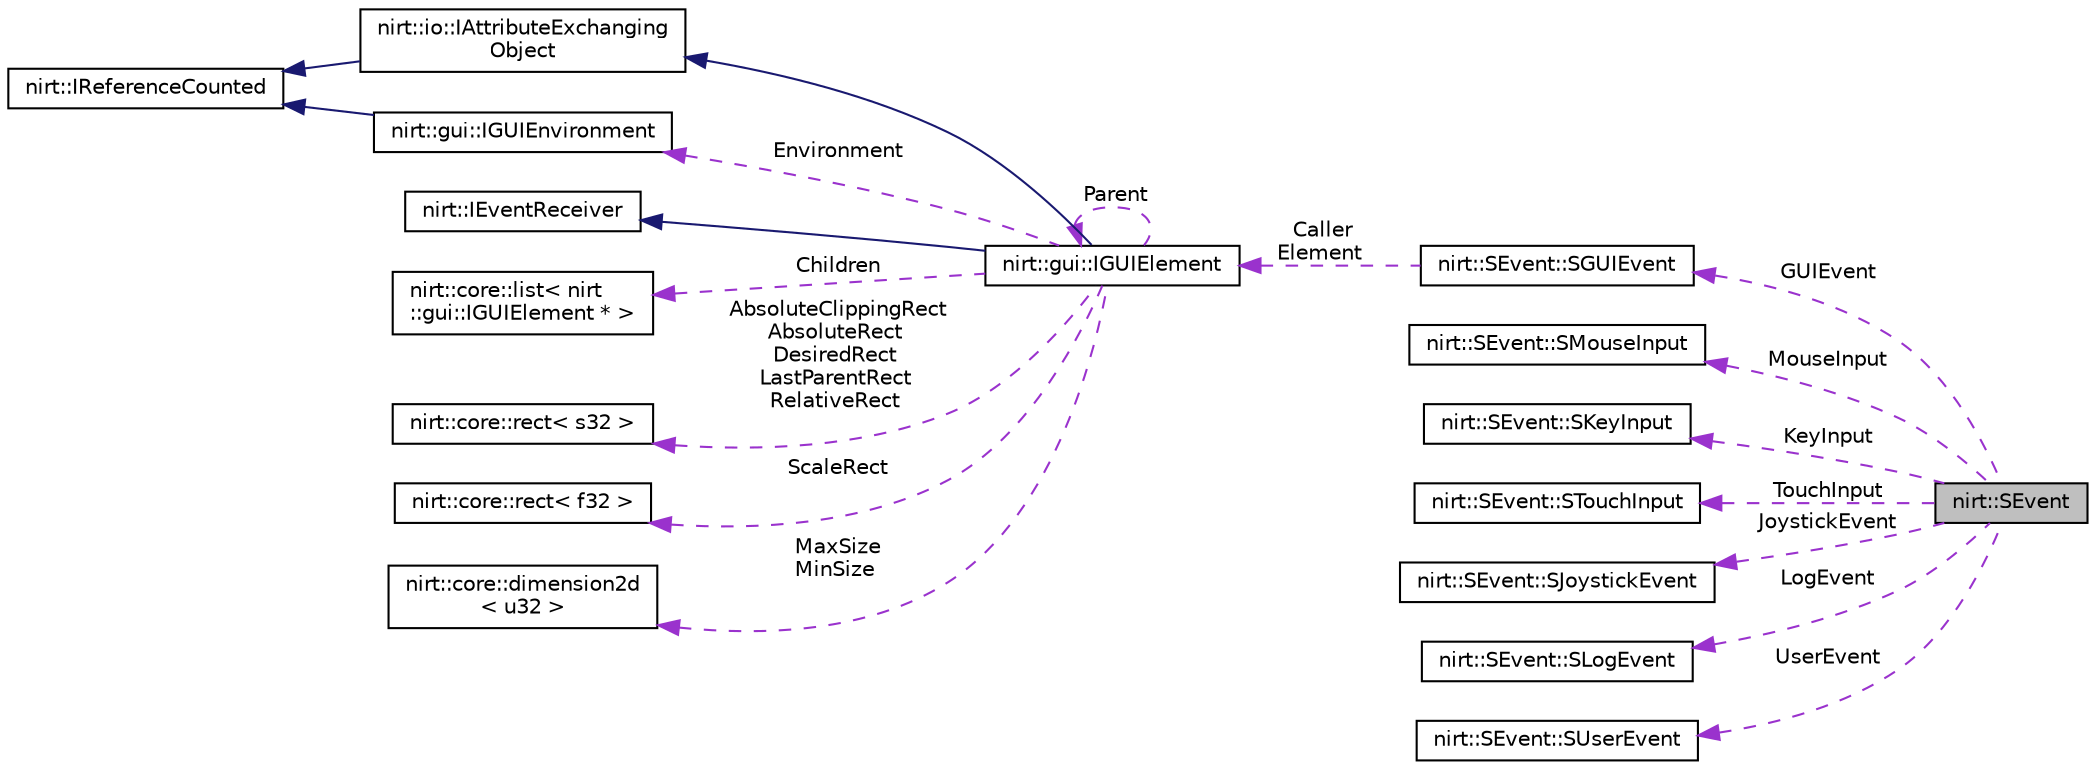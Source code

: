 digraph "nirt::SEvent"
{
 // LATEX_PDF_SIZE
  edge [fontname="Helvetica",fontsize="10",labelfontname="Helvetica",labelfontsize="10"];
  node [fontname="Helvetica",fontsize="10",shape=record];
  rankdir="LR";
  Node1 [label="nirt::SEvent",height=0.2,width=0.4,color="black", fillcolor="grey75", style="filled", fontcolor="black",tooltip="SEvents hold information about an event. See nirt::IEventReceiver for details on event handling."];
  Node2 -> Node1 [dir="back",color="darkorchid3",fontsize="10",style="dashed",label=" GUIEvent" ,fontname="Helvetica"];
  Node2 [label="nirt::SEvent::SGUIEvent",height=0.2,width=0.4,color="black", fillcolor="white", style="filled",URL="$structnirt_1_1SEvent_1_1SGUIEvent.html",tooltip="Any kind of GUI event."];
  Node3 -> Node2 [dir="back",color="darkorchid3",fontsize="10",style="dashed",label=" Caller\nElement" ,fontname="Helvetica"];
  Node3 [label="nirt::gui::IGUIElement",height=0.2,width=0.4,color="black", fillcolor="white", style="filled",URL="$classnirt_1_1gui_1_1IGUIElement.html",tooltip="Base class of all GUI elements."];
  Node4 -> Node3 [dir="back",color="midnightblue",fontsize="10",style="solid",fontname="Helvetica"];
  Node4 [label="nirt::io::IAttributeExchanging\lObject",height=0.2,width=0.4,color="black", fillcolor="white", style="filled",URL="$classnirt_1_1io_1_1IAttributeExchangingObject.html",tooltip="An object which is able to serialize and deserialize its attributes into an attributes object."];
  Node5 -> Node4 [dir="back",color="midnightblue",fontsize="10",style="solid",fontname="Helvetica"];
  Node5 [label="nirt::IReferenceCounted",height=0.2,width=0.4,color="black", fillcolor="white", style="filled",URL="$classnirt_1_1IReferenceCounted.html",tooltip="Base class of most objects of the Nirtcpp Engine."];
  Node6 -> Node3 [dir="back",color="midnightblue",fontsize="10",style="solid",fontname="Helvetica"];
  Node6 [label="nirt::IEventReceiver",height=0.2,width=0.4,color="black", fillcolor="white", style="filled",URL="$classnirt_1_1IEventReceiver.html",tooltip="Interface of an object which can receive events."];
  Node7 -> Node3 [dir="back",color="darkorchid3",fontsize="10",style="dashed",label=" Children" ,fontname="Helvetica"];
  Node7 [label="nirt::core::list\< nirt\l::gui::IGUIElement * \>",height=0.2,width=0.4,color="black", fillcolor="white", style="filled",URL="$classnirt_1_1core_1_1list.html",tooltip=" "];
  Node3 -> Node3 [dir="back",color="darkorchid3",fontsize="10",style="dashed",label=" Parent" ,fontname="Helvetica"];
  Node8 -> Node3 [dir="back",color="darkorchid3",fontsize="10",style="dashed",label=" AbsoluteClippingRect\nAbsoluteRect\nDesiredRect\nLastParentRect\nRelativeRect" ,fontname="Helvetica"];
  Node8 [label="nirt::core::rect\< s32 \>",height=0.2,width=0.4,color="black", fillcolor="white", style="filled",URL="$classnirt_1_1core_1_1rect.html",tooltip=" "];
  Node9 -> Node3 [dir="back",color="darkorchid3",fontsize="10",style="dashed",label=" ScaleRect" ,fontname="Helvetica"];
  Node9 [label="nirt::core::rect\< f32 \>",height=0.2,width=0.4,color="black", fillcolor="white", style="filled",URL="$classnirt_1_1core_1_1rect.html",tooltip=" "];
  Node10 -> Node3 [dir="back",color="darkorchid3",fontsize="10",style="dashed",label=" MaxSize\nMinSize" ,fontname="Helvetica"];
  Node10 [label="nirt::core::dimension2d\l\< u32 \>",height=0.2,width=0.4,color="black", fillcolor="white", style="filled",URL="$classnirt_1_1core_1_1dimension2d.html",tooltip=" "];
  Node11 -> Node3 [dir="back",color="darkorchid3",fontsize="10",style="dashed",label=" Environment" ,fontname="Helvetica"];
  Node11 [label="nirt::gui::IGUIEnvironment",height=0.2,width=0.4,color="black", fillcolor="white", style="filled",URL="$classnirt_1_1gui_1_1IGUIEnvironment.html",tooltip="GUI Environment. Used as factory and manager of all other GUI elements."];
  Node5 -> Node11 [dir="back",color="midnightblue",fontsize="10",style="solid",fontname="Helvetica"];
  Node12 -> Node1 [dir="back",color="darkorchid3",fontsize="10",style="dashed",label=" MouseInput" ,fontname="Helvetica"];
  Node12 [label="nirt::SEvent::SMouseInput",height=0.2,width=0.4,color="black", fillcolor="white", style="filled",URL="$structnirt_1_1SEvent_1_1SMouseInput.html",tooltip="Any kind of mouse event."];
  Node13 -> Node1 [dir="back",color="darkorchid3",fontsize="10",style="dashed",label=" KeyInput" ,fontname="Helvetica"];
  Node13 [label="nirt::SEvent::SKeyInput",height=0.2,width=0.4,color="black", fillcolor="white", style="filled",URL="$structnirt_1_1SEvent_1_1SKeyInput.html",tooltip="Any kind of keyboard event."];
  Node14 -> Node1 [dir="back",color="darkorchid3",fontsize="10",style="dashed",label=" TouchInput" ,fontname="Helvetica"];
  Node14 [label="nirt::SEvent::STouchInput",height=0.2,width=0.4,color="black", fillcolor="white", style="filled",URL="$structnirt_1_1SEvent_1_1STouchInput.html",tooltip="Any kind of touch event."];
  Node15 -> Node1 [dir="back",color="darkorchid3",fontsize="10",style="dashed",label=" JoystickEvent" ,fontname="Helvetica"];
  Node15 [label="nirt::SEvent::SJoystickEvent",height=0.2,width=0.4,color="black", fillcolor="white", style="filled",URL="$structnirt_1_1SEvent_1_1SJoystickEvent.html",tooltip="A joystick event."];
  Node16 -> Node1 [dir="back",color="darkorchid3",fontsize="10",style="dashed",label=" LogEvent" ,fontname="Helvetica"];
  Node16 [label="nirt::SEvent::SLogEvent",height=0.2,width=0.4,color="black", fillcolor="white", style="filled",URL="$structnirt_1_1SEvent_1_1SLogEvent.html",tooltip="Any kind of log event."];
  Node17 -> Node1 [dir="back",color="darkorchid3",fontsize="10",style="dashed",label=" UserEvent" ,fontname="Helvetica"];
  Node17 [label="nirt::SEvent::SUserEvent",height=0.2,width=0.4,color="black", fillcolor="white", style="filled",URL="$structnirt_1_1SEvent_1_1SUserEvent.html",tooltip="Any kind of user event."];
}
